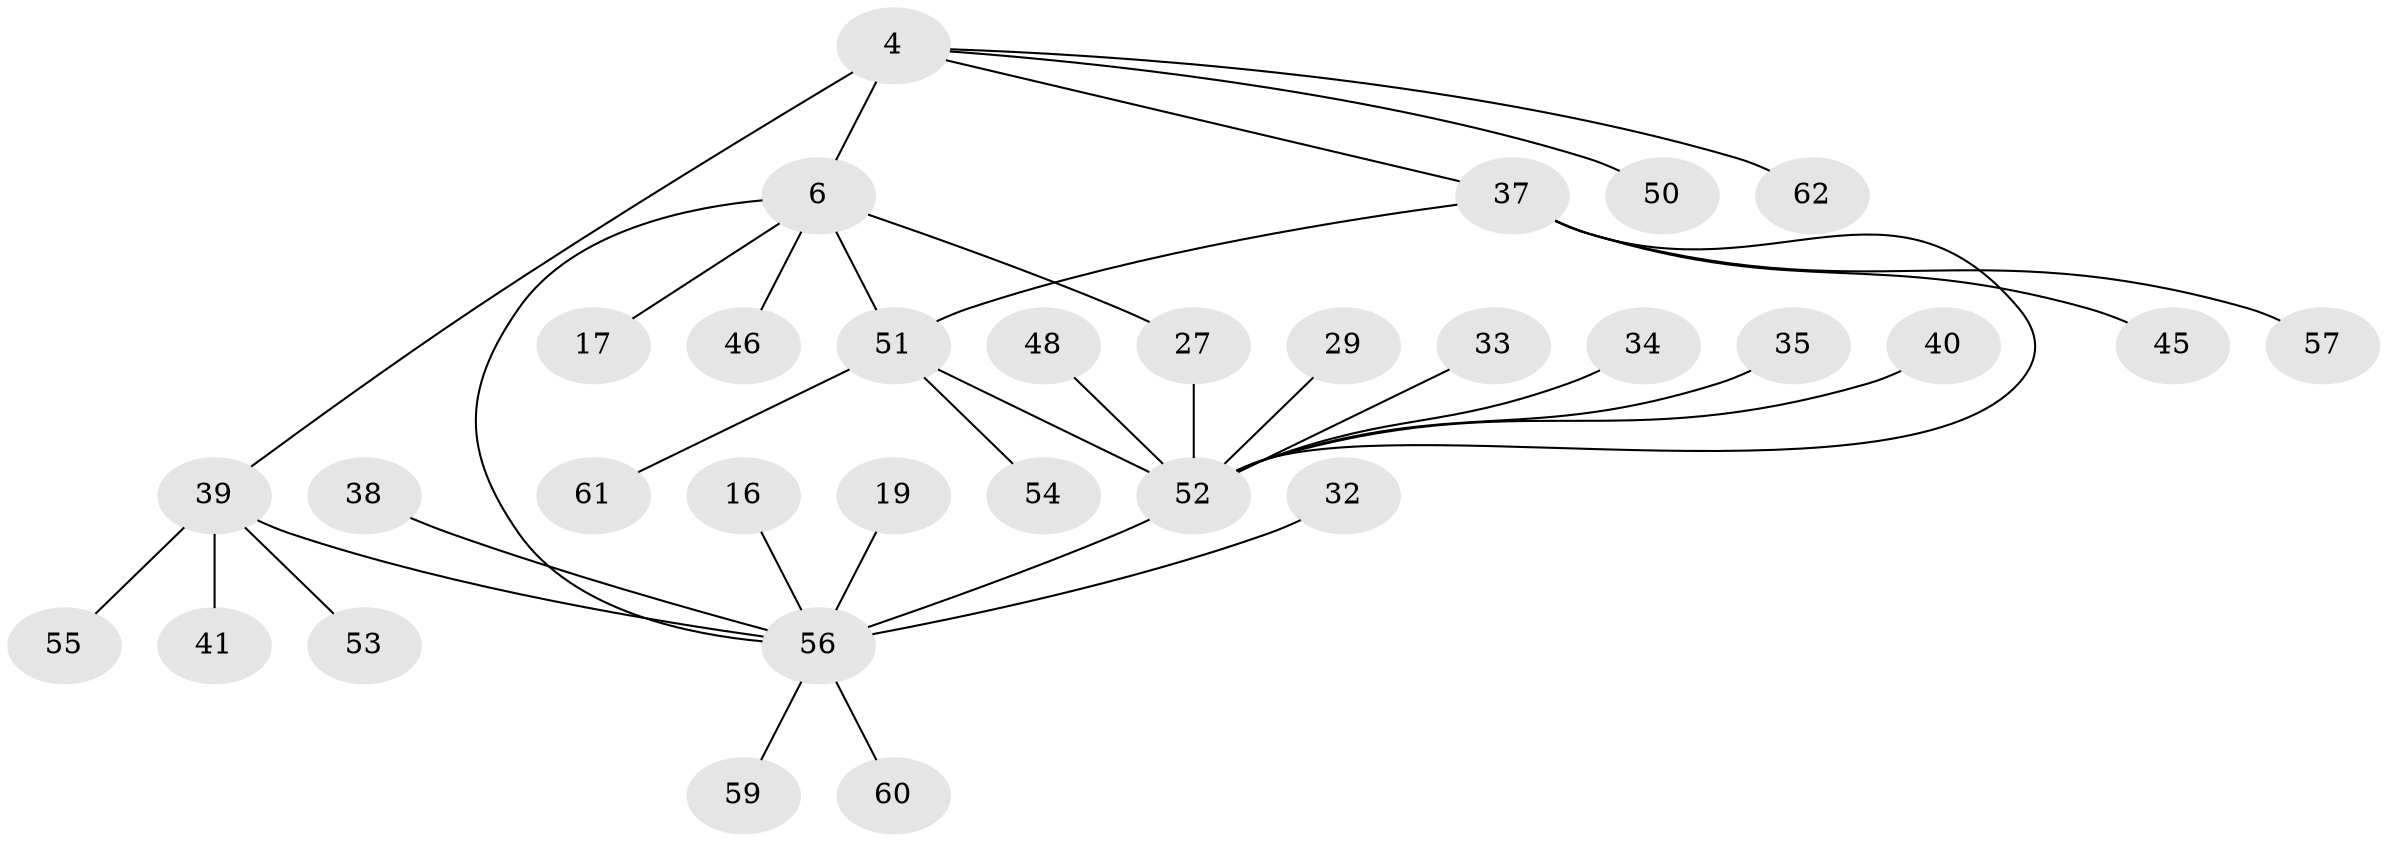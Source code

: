 // original degree distribution, {9: 0.03225806451612903, 5: 0.06451612903225806, 6: 0.04838709677419355, 4: 0.06451612903225806, 8: 0.016129032258064516, 3: 0.04838709677419355, 7: 0.016129032258064516, 1: 0.5806451612903226, 2: 0.12903225806451613}
// Generated by graph-tools (version 1.1) at 2025/58/03/04/25 21:58:34]
// undirected, 31 vertices, 35 edges
graph export_dot {
graph [start="1"]
  node [color=gray90,style=filled];
  4;
  6 [super="+5"];
  16;
  17;
  19;
  27;
  29;
  32;
  33;
  34 [super="+22"];
  35;
  37 [super="+8+23"];
  38;
  39 [super="+1+20+25"];
  40;
  41;
  45 [super="+36"];
  46 [super="+18+26+43"];
  48;
  50;
  51 [super="+24+49"];
  52 [super="+15+11"];
  53;
  54;
  55;
  56 [super="+44+3+47"];
  57;
  59 [super="+58"];
  60;
  61;
  62;
  4 -- 6 [weight=2];
  4 -- 50;
  4 -- 62;
  4 -- 39;
  4 -- 37;
  6 -- 27;
  6 -- 17;
  6 -- 46;
  6 -- 56 [weight=2];
  6 -- 51;
  16 -- 56;
  19 -- 56;
  27 -- 52;
  29 -- 52;
  32 -- 56;
  33 -- 52;
  34 -- 52;
  35 -- 52;
  37 -- 45;
  37 -- 57;
  37 -- 51;
  37 -- 52 [weight=2];
  38 -- 56;
  39 -- 41;
  39 -- 53;
  39 -- 55;
  39 -- 56 [weight=2];
  40 -- 52;
  48 -- 52;
  51 -- 52 [weight=2];
  51 -- 54;
  51 -- 61;
  52 -- 56 [weight=4];
  56 -- 59;
  56 -- 60;
}
